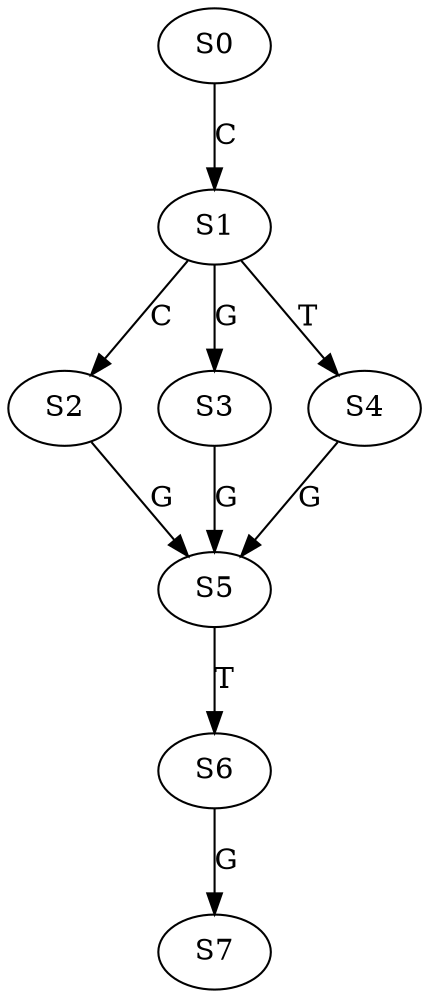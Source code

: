 strict digraph  {
	S0 -> S1 [ label = C ];
	S1 -> S2 [ label = C ];
	S1 -> S3 [ label = G ];
	S1 -> S4 [ label = T ];
	S2 -> S5 [ label = G ];
	S3 -> S5 [ label = G ];
	S4 -> S5 [ label = G ];
	S5 -> S6 [ label = T ];
	S6 -> S7 [ label = G ];
}
